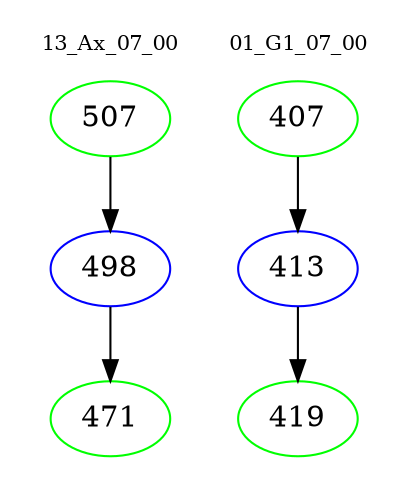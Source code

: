 digraph{
subgraph cluster_0 {
color = white
label = "13_Ax_07_00";
fontsize=10;
T0_507 [label="507", color="green"]
T0_507 -> T0_498 [color="black"]
T0_498 [label="498", color="blue"]
T0_498 -> T0_471 [color="black"]
T0_471 [label="471", color="green"]
}
subgraph cluster_1 {
color = white
label = "01_G1_07_00";
fontsize=10;
T1_407 [label="407", color="green"]
T1_407 -> T1_413 [color="black"]
T1_413 [label="413", color="blue"]
T1_413 -> T1_419 [color="black"]
T1_419 [label="419", color="green"]
}
}
